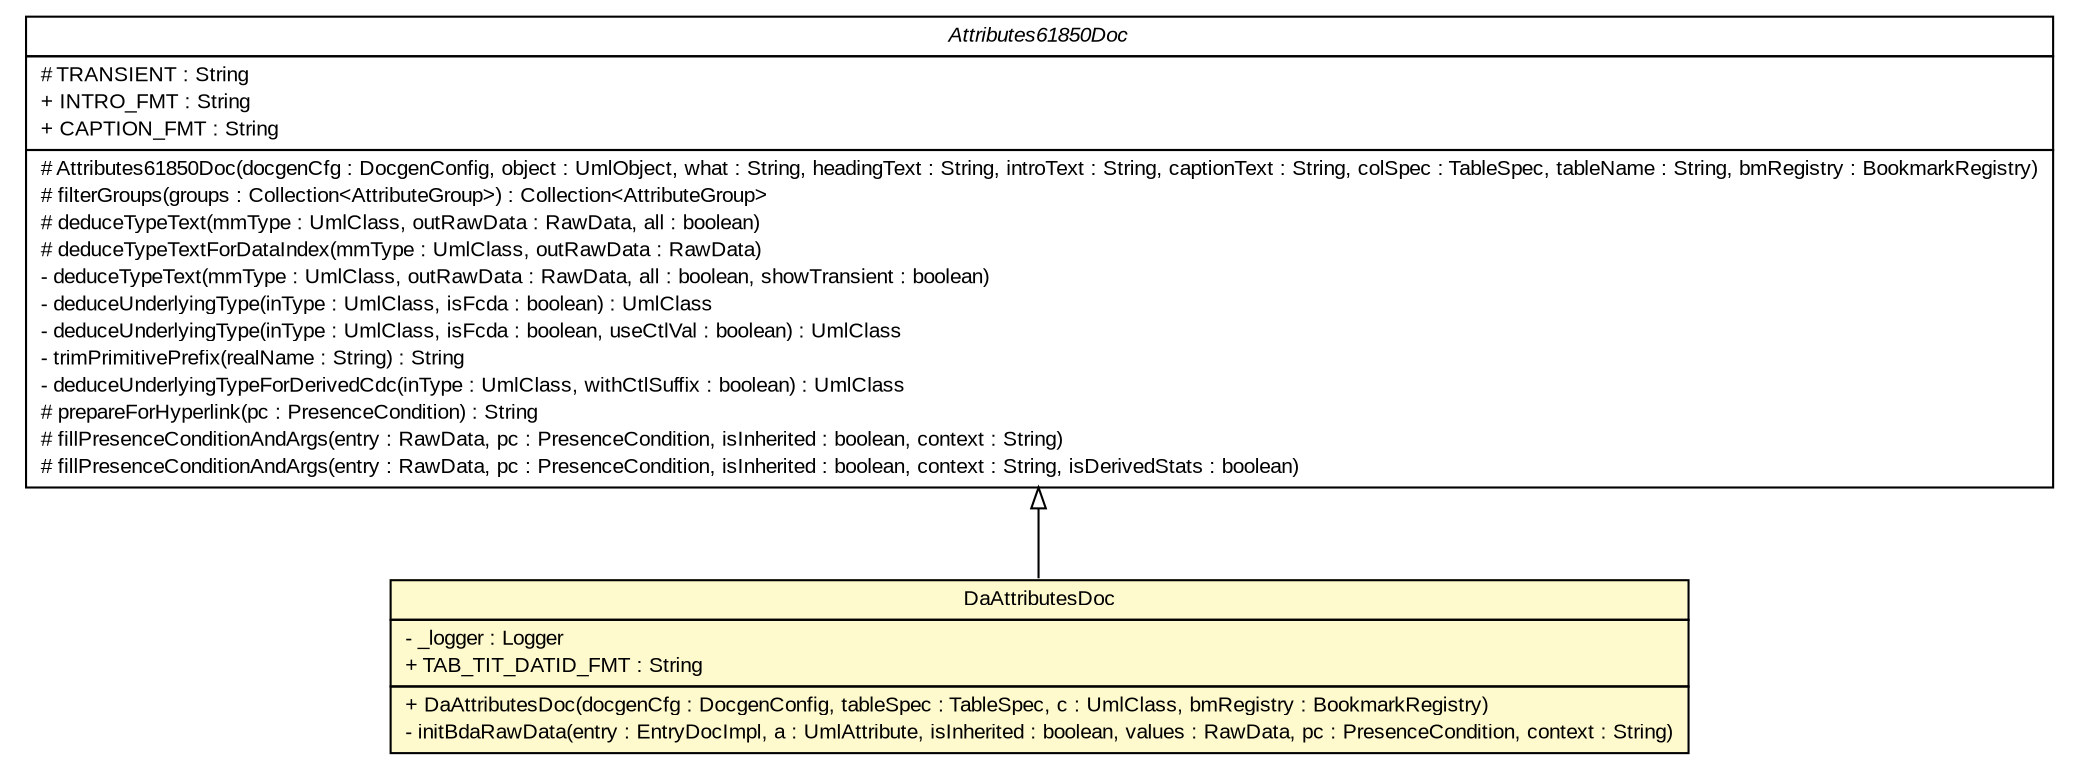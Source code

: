 #!/usr/local/bin/dot
#
# Class diagram 
# Generated by UMLGraph version R5_6_6-6-g3bdff0 (http://www.umlgraph.org/)
#

digraph G {
	edge [fontname="arial",fontsize=10,labelfontname="arial",labelfontsize=10];
	node [fontname="arial",fontsize=10,shape=plaintext];
	nodesep=0.25;
	ranksep=0.5;
	// org.tanjakostic.jcleancim.docgen.collector.impl.DaAttributesDoc
	c87688 [label=<<table title="org.tanjakostic.jcleancim.docgen.collector.impl.DaAttributesDoc" border="0" cellborder="1" cellspacing="0" cellpadding="2" port="p" bgcolor="lemonChiffon" href="./DaAttributesDoc.html">
		<tr><td><table border="0" cellspacing="0" cellpadding="1">
<tr><td align="center" balign="center"> DaAttributesDoc </td></tr>
		</table></td></tr>
		<tr><td><table border="0" cellspacing="0" cellpadding="1">
<tr><td align="left" balign="left"> - _logger : Logger </td></tr>
<tr><td align="left" balign="left"> + TAB_TIT_DATID_FMT : String </td></tr>
		</table></td></tr>
		<tr><td><table border="0" cellspacing="0" cellpadding="1">
<tr><td align="left" balign="left"> + DaAttributesDoc(docgenCfg : DocgenConfig, tableSpec : TableSpec, c : UmlClass, bmRegistry : BookmarkRegistry) </td></tr>
<tr><td align="left" balign="left"> - initBdaRawData(entry : EntryDocImpl, a : UmlAttribute, isInherited : boolean, values : RawData, pc : PresenceCondition, context : String) </td></tr>
		</table></td></tr>
		</table>>, URL="./DaAttributesDoc.html", fontname="arial", fontcolor="black", fontsize=10.0];
	// org.tanjakostic.jcleancim.docgen.collector.impl.Attributes61850Doc
	c87693 [label=<<table title="org.tanjakostic.jcleancim.docgen.collector.impl.Attributes61850Doc" border="0" cellborder="1" cellspacing="0" cellpadding="2" port="p" href="./Attributes61850Doc.html">
		<tr><td><table border="0" cellspacing="0" cellpadding="1">
<tr><td align="center" balign="center"><font face="Arial Italic"> Attributes61850Doc </font></td></tr>
		</table></td></tr>
		<tr><td><table border="0" cellspacing="0" cellpadding="1">
<tr><td align="left" balign="left"> # TRANSIENT : String </td></tr>
<tr><td align="left" balign="left"> + INTRO_FMT : String </td></tr>
<tr><td align="left" balign="left"> + CAPTION_FMT : String </td></tr>
		</table></td></tr>
		<tr><td><table border="0" cellspacing="0" cellpadding="1">
<tr><td align="left" balign="left"> # Attributes61850Doc(docgenCfg : DocgenConfig, object : UmlObject, what : String, headingText : String, introText : String, captionText : String, colSpec : TableSpec, tableName : String, bmRegistry : BookmarkRegistry) </td></tr>
<tr><td align="left" balign="left"> # filterGroups(groups : Collection&lt;AttributeGroup&gt;) : Collection&lt;AttributeGroup&gt; </td></tr>
<tr><td align="left" balign="left"> # deduceTypeText(mmType : UmlClass, outRawData : RawData, all : boolean) </td></tr>
<tr><td align="left" balign="left"> # deduceTypeTextForDataIndex(mmType : UmlClass, outRawData : RawData) </td></tr>
<tr><td align="left" balign="left"> - deduceTypeText(mmType : UmlClass, outRawData : RawData, all : boolean, showTransient : boolean) </td></tr>
<tr><td align="left" balign="left"> - deduceUnderlyingType(inType : UmlClass, isFcda : boolean) : UmlClass </td></tr>
<tr><td align="left" balign="left"> - deduceUnderlyingType(inType : UmlClass, isFcda : boolean, useCtlVal : boolean) : UmlClass </td></tr>
<tr><td align="left" balign="left"> - trimPrimitivePrefix(realName : String) : String </td></tr>
<tr><td align="left" balign="left"> - deduceUnderlyingTypeForDerivedCdc(inType : UmlClass, withCtlSuffix : boolean) : UmlClass </td></tr>
<tr><td align="left" balign="left"> # prepareForHyperlink(pc : PresenceCondition) : String </td></tr>
<tr><td align="left" balign="left"> # fillPresenceConditionAndArgs(entry : RawData, pc : PresenceCondition, isInherited : boolean, context : String) </td></tr>
<tr><td align="left" balign="left"> # fillPresenceConditionAndArgs(entry : RawData, pc : PresenceCondition, isInherited : boolean, context : String, isDerivedStats : boolean) </td></tr>
		</table></td></tr>
		</table>>, URL="./Attributes61850Doc.html", fontname="arial", fontcolor="black", fontsize=10.0];
	//org.tanjakostic.jcleancim.docgen.collector.impl.DaAttributesDoc extends org.tanjakostic.jcleancim.docgen.collector.impl.Attributes61850Doc
	c87693:p -> c87688:p [dir=back,arrowtail=empty];
}

